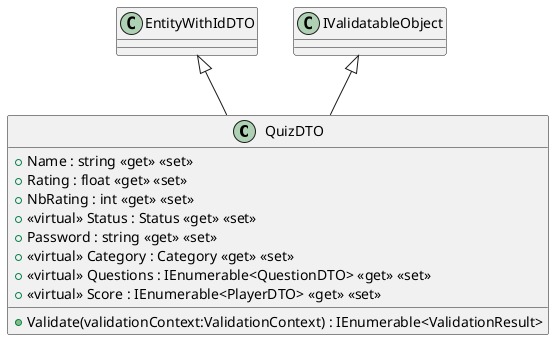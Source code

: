@startuml
class QuizDTO {
    + Name : string <<get>> <<set>>
    + Rating : float <<get>> <<set>>
    + NbRating : int <<get>> <<set>>
    + <<virtual>> Status : Status <<get>> <<set>>
    + Password : string <<get>> <<set>>
    + <<virtual>> Category : Category <<get>> <<set>>
    + <<virtual>> Questions : IEnumerable<QuestionDTO> <<get>> <<set>>
    + <<virtual>> Score : IEnumerable<PlayerDTO> <<get>> <<set>>
    + Validate(validationContext:ValidationContext) : IEnumerable<ValidationResult>
}
EntityWithIdDTO <|-- QuizDTO
IValidatableObject <|-- QuizDTO
@enduml
